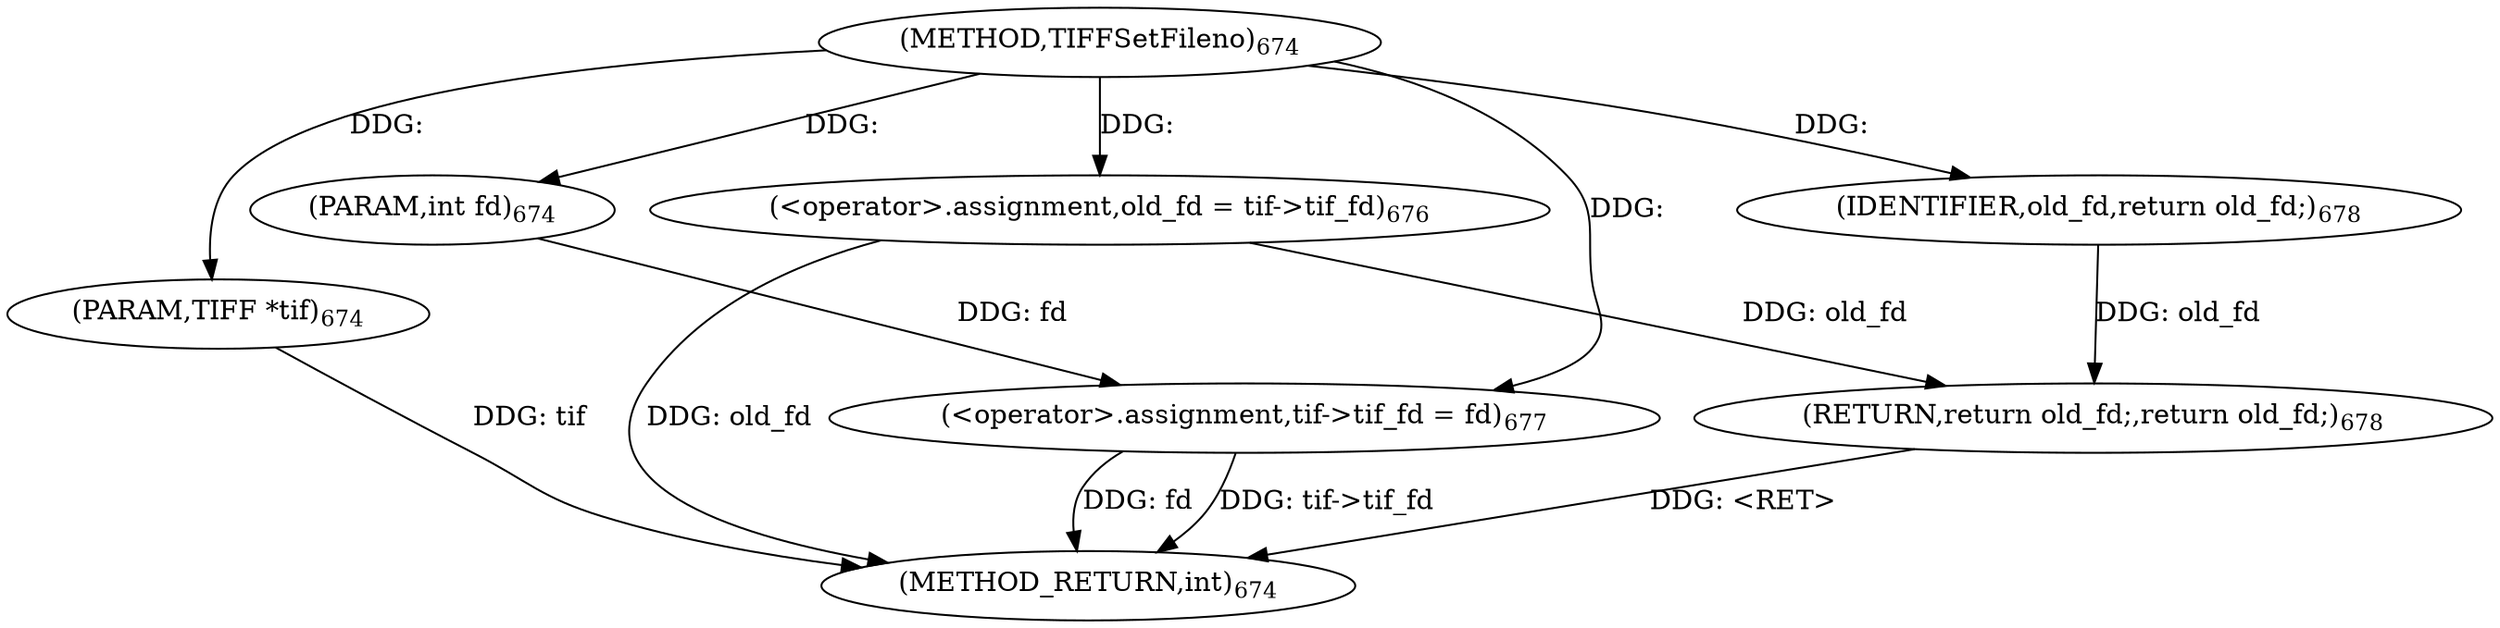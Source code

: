 digraph "TIFFSetFileno" {  
"1455" [label = <(METHOD,TIFFSetFileno)<SUB>674</SUB>> ]
"1472" [label = <(METHOD_RETURN,int)<SUB>674</SUB>> ]
"1456" [label = <(PARAM,TIFF *tif)<SUB>674</SUB>> ]
"1457" [label = <(PARAM,int fd)<SUB>674</SUB>> ]
"1460" [label = <(&lt;operator&gt;.assignment,old_fd = tif-&gt;tif_fd)<SUB>676</SUB>> ]
"1465" [label = <(&lt;operator&gt;.assignment,tif-&gt;tif_fd = fd)<SUB>677</SUB>> ]
"1470" [label = <(RETURN,return old_fd;,return old_fd;)<SUB>678</SUB>> ]
"1471" [label = <(IDENTIFIER,old_fd,return old_fd;)<SUB>678</SUB>> ]
  "1470" -> "1472"  [ label = "DDG: &lt;RET&gt;"] 
  "1456" -> "1472"  [ label = "DDG: tif"] 
  "1460" -> "1472"  [ label = "DDG: old_fd"] 
  "1465" -> "1472"  [ label = "DDG: tif-&gt;tif_fd"] 
  "1465" -> "1472"  [ label = "DDG: fd"] 
  "1455" -> "1456"  [ label = "DDG: "] 
  "1455" -> "1457"  [ label = "DDG: "] 
  "1457" -> "1465"  [ label = "DDG: fd"] 
  "1455" -> "1465"  [ label = "DDG: "] 
  "1471" -> "1470"  [ label = "DDG: old_fd"] 
  "1460" -> "1470"  [ label = "DDG: old_fd"] 
  "1455" -> "1460"  [ label = "DDG: "] 
  "1455" -> "1471"  [ label = "DDG: "] 
}
